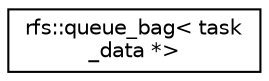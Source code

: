digraph "Graphical Class Hierarchy"
{
  edge [fontname="Helvetica",fontsize="10",labelfontname="Helvetica",labelfontsize="10"];
  node [fontname="Helvetica",fontsize="10",shape=record];
  rankdir="LR";
  Node0 [label="rfs::queue_bag\< task\l_data *\>",height=0.2,width=0.4,color="black", fillcolor="white", style="filled",URL="$classrfs_1_1queue__bag.html"];
}
